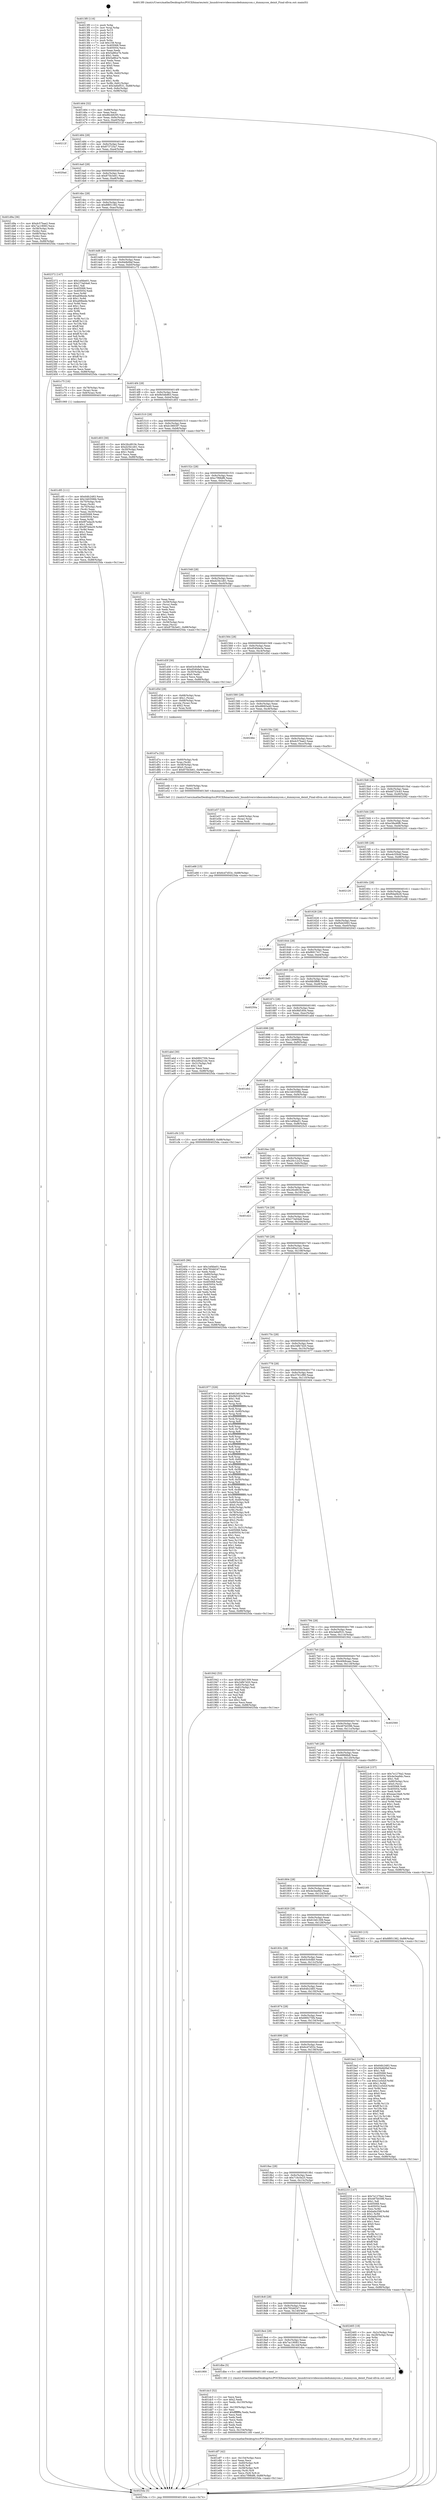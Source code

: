digraph "0x4013f0" {
  label = "0x4013f0 (/mnt/c/Users/mathe/Desktop/tcc/POCII/binaries/extr_linuxdriversvideoconsoledummycon.c_dummycon_deinit_Final-ollvm.out::main(0))"
  labelloc = "t"
  node[shape=record]

  Entry [label="",width=0.3,height=0.3,shape=circle,fillcolor=black,style=filled]
  "0x401464" [label="{
     0x401464 [32]\l
     | [instrs]\l
     &nbsp;&nbsp;0x401464 \<+6\>: mov -0x88(%rbp),%eax\l
     &nbsp;&nbsp;0x40146a \<+2\>: mov %eax,%ecx\l
     &nbsp;&nbsp;0x40146c \<+6\>: sub $0x86cb8295,%ecx\l
     &nbsp;&nbsp;0x401472 \<+6\>: mov %eax,-0x9c(%rbp)\l
     &nbsp;&nbsp;0x401478 \<+6\>: mov %ecx,-0xa0(%rbp)\l
     &nbsp;&nbsp;0x40147e \<+6\>: je 000000000040212f \<main+0xd3f\>\l
  }"]
  "0x40212f" [label="{
     0x40212f\l
  }", style=dashed]
  "0x401484" [label="{
     0x401484 [28]\l
     | [instrs]\l
     &nbsp;&nbsp;0x401484 \<+5\>: jmp 0000000000401489 \<main+0x99\>\l
     &nbsp;&nbsp;0x401489 \<+6\>: mov -0x9c(%rbp),%eax\l
     &nbsp;&nbsp;0x40148f \<+5\>: sub $0x873725a7,%eax\l
     &nbsp;&nbsp;0x401494 \<+6\>: mov %eax,-0xa4(%rbp)\l
     &nbsp;&nbsp;0x40149a \<+6\>: je 00000000004020ad \<main+0xcbd\>\l
  }"]
  Exit [label="",width=0.3,height=0.3,shape=circle,fillcolor=black,style=filled,peripheries=2]
  "0x4020ad" [label="{
     0x4020ad\l
  }", style=dashed]
  "0x4014a0" [label="{
     0x4014a0 [28]\l
     | [instrs]\l
     &nbsp;&nbsp;0x4014a0 \<+5\>: jmp 00000000004014a5 \<main+0xb5\>\l
     &nbsp;&nbsp;0x4014a5 \<+6\>: mov -0x9c(%rbp),%eax\l
     &nbsp;&nbsp;0x4014ab \<+5\>: sub $0x875b3e61,%eax\l
     &nbsp;&nbsp;0x4014b0 \<+6\>: mov %eax,-0xa8(%rbp)\l
     &nbsp;&nbsp;0x4014b6 \<+6\>: je 0000000000401d9a \<main+0x9aa\>\l
  }"]
  "0x401e66" [label="{
     0x401e66 [15]\l
     | [instrs]\l
     &nbsp;&nbsp;0x401e66 \<+10\>: movl $0x6cd7d53c,-0x88(%rbp)\l
     &nbsp;&nbsp;0x401e70 \<+5\>: jmp 00000000004025da \<main+0x11ea\>\l
  }"]
  "0x401d9a" [label="{
     0x401d9a [36]\l
     | [instrs]\l
     &nbsp;&nbsp;0x401d9a \<+5\>: mov $0xdc57bae2,%eax\l
     &nbsp;&nbsp;0x401d9f \<+5\>: mov $0x7ac19083,%ecx\l
     &nbsp;&nbsp;0x401da4 \<+4\>: mov -0x58(%rbp),%rdx\l
     &nbsp;&nbsp;0x401da8 \<+2\>: mov (%rdx),%esi\l
     &nbsp;&nbsp;0x401daa \<+4\>: mov -0x68(%rbp),%rdx\l
     &nbsp;&nbsp;0x401dae \<+2\>: cmp (%rdx),%esi\l
     &nbsp;&nbsp;0x401db0 \<+3\>: cmovl %ecx,%eax\l
     &nbsp;&nbsp;0x401db3 \<+6\>: mov %eax,-0x88(%rbp)\l
     &nbsp;&nbsp;0x401db9 \<+5\>: jmp 00000000004025da \<main+0x11ea\>\l
  }"]
  "0x4014bc" [label="{
     0x4014bc [28]\l
     | [instrs]\l
     &nbsp;&nbsp;0x4014bc \<+5\>: jmp 00000000004014c1 \<main+0xd1\>\l
     &nbsp;&nbsp;0x4014c1 \<+6\>: mov -0x9c(%rbp),%eax\l
     &nbsp;&nbsp;0x4014c7 \<+5\>: sub $0x8f851382,%eax\l
     &nbsp;&nbsp;0x4014cc \<+6\>: mov %eax,-0xac(%rbp)\l
     &nbsp;&nbsp;0x4014d2 \<+6\>: je 0000000000402372 \<main+0xf82\>\l
  }"]
  "0x401e57" [label="{
     0x401e57 [15]\l
     | [instrs]\l
     &nbsp;&nbsp;0x401e57 \<+4\>: mov -0x60(%rbp),%rax\l
     &nbsp;&nbsp;0x401e5b \<+3\>: mov (%rax),%rax\l
     &nbsp;&nbsp;0x401e5e \<+3\>: mov %rax,%rdi\l
     &nbsp;&nbsp;0x401e61 \<+5\>: call 0000000000401030 \<free@plt\>\l
     | [calls]\l
     &nbsp;&nbsp;0x401030 \{1\} (unknown)\l
  }"]
  "0x402372" [label="{
     0x402372 [147]\l
     | [instrs]\l
     &nbsp;&nbsp;0x402372 \<+5\>: mov $0x1ef4be01,%eax\l
     &nbsp;&nbsp;0x402377 \<+5\>: mov $0x273a04a6,%ecx\l
     &nbsp;&nbsp;0x40237c \<+2\>: mov $0x1,%dl\l
     &nbsp;&nbsp;0x40237e \<+7\>: mov 0x405068,%esi\l
     &nbsp;&nbsp;0x402385 \<+7\>: mov 0x405054,%edi\l
     &nbsp;&nbsp;0x40238c \<+3\>: mov %esi,%r8d\l
     &nbsp;&nbsp;0x40238f \<+7\>: add $0xa69bede,%r8d\l
     &nbsp;&nbsp;0x402396 \<+4\>: sub $0x1,%r8d\l
     &nbsp;&nbsp;0x40239a \<+7\>: sub $0xa69bede,%r8d\l
     &nbsp;&nbsp;0x4023a1 \<+4\>: imul %r8d,%esi\l
     &nbsp;&nbsp;0x4023a5 \<+3\>: and $0x1,%esi\l
     &nbsp;&nbsp;0x4023a8 \<+3\>: cmp $0x0,%esi\l
     &nbsp;&nbsp;0x4023ab \<+4\>: sete %r9b\l
     &nbsp;&nbsp;0x4023af \<+3\>: cmp $0xa,%edi\l
     &nbsp;&nbsp;0x4023b2 \<+4\>: setl %r10b\l
     &nbsp;&nbsp;0x4023b6 \<+3\>: mov %r9b,%r11b\l
     &nbsp;&nbsp;0x4023b9 \<+4\>: xor $0xff,%r11b\l
     &nbsp;&nbsp;0x4023bd \<+3\>: mov %r10b,%bl\l
     &nbsp;&nbsp;0x4023c0 \<+3\>: xor $0xff,%bl\l
     &nbsp;&nbsp;0x4023c3 \<+3\>: xor $0x1,%dl\l
     &nbsp;&nbsp;0x4023c6 \<+3\>: mov %r11b,%r14b\l
     &nbsp;&nbsp;0x4023c9 \<+4\>: and $0xff,%r14b\l
     &nbsp;&nbsp;0x4023cd \<+3\>: and %dl,%r9b\l
     &nbsp;&nbsp;0x4023d0 \<+3\>: mov %bl,%r15b\l
     &nbsp;&nbsp;0x4023d3 \<+4\>: and $0xff,%r15b\l
     &nbsp;&nbsp;0x4023d7 \<+3\>: and %dl,%r10b\l
     &nbsp;&nbsp;0x4023da \<+3\>: or %r9b,%r14b\l
     &nbsp;&nbsp;0x4023dd \<+3\>: or %r10b,%r15b\l
     &nbsp;&nbsp;0x4023e0 \<+3\>: xor %r15b,%r14b\l
     &nbsp;&nbsp;0x4023e3 \<+3\>: or %bl,%r11b\l
     &nbsp;&nbsp;0x4023e6 \<+4\>: xor $0xff,%r11b\l
     &nbsp;&nbsp;0x4023ea \<+3\>: or $0x1,%dl\l
     &nbsp;&nbsp;0x4023ed \<+3\>: and %dl,%r11b\l
     &nbsp;&nbsp;0x4023f0 \<+3\>: or %r11b,%r14b\l
     &nbsp;&nbsp;0x4023f3 \<+4\>: test $0x1,%r14b\l
     &nbsp;&nbsp;0x4023f7 \<+3\>: cmovne %ecx,%eax\l
     &nbsp;&nbsp;0x4023fa \<+6\>: mov %eax,-0x88(%rbp)\l
     &nbsp;&nbsp;0x402400 \<+5\>: jmp 00000000004025da \<main+0x11ea\>\l
  }"]
  "0x4014d8" [label="{
     0x4014d8 [28]\l
     | [instrs]\l
     &nbsp;&nbsp;0x4014d8 \<+5\>: jmp 00000000004014dd \<main+0xed\>\l
     &nbsp;&nbsp;0x4014dd \<+6\>: mov -0x9c(%rbp),%eax\l
     &nbsp;&nbsp;0x4014e3 \<+5\>: sub $0x94db0faf,%eax\l
     &nbsp;&nbsp;0x4014e8 \<+6\>: mov %eax,-0xb0(%rbp)\l
     &nbsp;&nbsp;0x4014ee \<+6\>: je 0000000000401c75 \<main+0x885\>\l
  }"]
  "0x401df7" [label="{
     0x401df7 [42]\l
     | [instrs]\l
     &nbsp;&nbsp;0x401df7 \<+6\>: mov -0x154(%rbp),%ecx\l
     &nbsp;&nbsp;0x401dfd \<+3\>: imul %eax,%ecx\l
     &nbsp;&nbsp;0x401e00 \<+4\>: mov -0x60(%rbp),%r8\l
     &nbsp;&nbsp;0x401e04 \<+3\>: mov (%r8),%r8\l
     &nbsp;&nbsp;0x401e07 \<+4\>: mov -0x58(%rbp),%r9\l
     &nbsp;&nbsp;0x401e0b \<+3\>: movslq (%r9),%r9\l
     &nbsp;&nbsp;0x401e0e \<+4\>: mov %ecx,(%r8,%r9,4)\l
     &nbsp;&nbsp;0x401e12 \<+10\>: movl $0xc7f98df6,-0x88(%rbp)\l
     &nbsp;&nbsp;0x401e1c \<+5\>: jmp 00000000004025da \<main+0x11ea\>\l
  }"]
  "0x401c75" [label="{
     0x401c75 [16]\l
     | [instrs]\l
     &nbsp;&nbsp;0x401c75 \<+4\>: mov -0x78(%rbp),%rax\l
     &nbsp;&nbsp;0x401c79 \<+3\>: mov (%rax),%rax\l
     &nbsp;&nbsp;0x401c7c \<+4\>: mov 0x8(%rax),%rdi\l
     &nbsp;&nbsp;0x401c80 \<+5\>: call 0000000000401060 \<atoi@plt\>\l
     | [calls]\l
     &nbsp;&nbsp;0x401060 \{1\} (unknown)\l
  }"]
  "0x4014f4" [label="{
     0x4014f4 [28]\l
     | [instrs]\l
     &nbsp;&nbsp;0x4014f4 \<+5\>: jmp 00000000004014f9 \<main+0x109\>\l
     &nbsp;&nbsp;0x4014f9 \<+6\>: mov -0x9c(%rbp),%eax\l
     &nbsp;&nbsp;0x4014ff \<+5\>: sub $0x9b5db863,%eax\l
     &nbsp;&nbsp;0x401504 \<+6\>: mov %eax,-0xb4(%rbp)\l
     &nbsp;&nbsp;0x40150a \<+6\>: je 0000000000401d03 \<main+0x913\>\l
  }"]
  "0x401dc3" [label="{
     0x401dc3 [52]\l
     | [instrs]\l
     &nbsp;&nbsp;0x401dc3 \<+2\>: xor %ecx,%ecx\l
     &nbsp;&nbsp;0x401dc5 \<+5\>: mov $0x2,%edx\l
     &nbsp;&nbsp;0x401dca \<+6\>: mov %edx,-0x150(%rbp)\l
     &nbsp;&nbsp;0x401dd0 \<+1\>: cltd\l
     &nbsp;&nbsp;0x401dd1 \<+6\>: mov -0x150(%rbp),%esi\l
     &nbsp;&nbsp;0x401dd7 \<+2\>: idiv %esi\l
     &nbsp;&nbsp;0x401dd9 \<+6\>: imul $0xfffffffe,%edx,%edx\l
     &nbsp;&nbsp;0x401ddf \<+2\>: mov %ecx,%edi\l
     &nbsp;&nbsp;0x401de1 \<+2\>: sub %edx,%edi\l
     &nbsp;&nbsp;0x401de3 \<+2\>: mov %ecx,%edx\l
     &nbsp;&nbsp;0x401de5 \<+3\>: sub $0x1,%edx\l
     &nbsp;&nbsp;0x401de8 \<+2\>: add %edx,%edi\l
     &nbsp;&nbsp;0x401dea \<+2\>: sub %edi,%ecx\l
     &nbsp;&nbsp;0x401dec \<+6\>: mov %ecx,-0x154(%rbp)\l
     &nbsp;&nbsp;0x401df2 \<+5\>: call 0000000000401160 \<next_i\>\l
     | [calls]\l
     &nbsp;&nbsp;0x401160 \{1\} (/mnt/c/Users/mathe/Desktop/tcc/POCII/binaries/extr_linuxdriversvideoconsoledummycon.c_dummycon_deinit_Final-ollvm.out::next_i)\l
  }"]
  "0x401d03" [label="{
     0x401d03 [30]\l
     | [instrs]\l
     &nbsp;&nbsp;0x401d03 \<+5\>: mov $0x26cd919c,%eax\l
     &nbsp;&nbsp;0x401d08 \<+5\>: mov $0xd25b1d01,%ecx\l
     &nbsp;&nbsp;0x401d0d \<+3\>: mov -0x30(%rbp),%edx\l
     &nbsp;&nbsp;0x401d10 \<+3\>: cmp $0x1,%edx\l
     &nbsp;&nbsp;0x401d13 \<+3\>: cmovl %ecx,%eax\l
     &nbsp;&nbsp;0x401d16 \<+6\>: mov %eax,-0x88(%rbp)\l
     &nbsp;&nbsp;0x401d1c \<+5\>: jmp 00000000004025da \<main+0x11ea\>\l
  }"]
  "0x401510" [label="{
     0x401510 [28]\l
     | [instrs]\l
     &nbsp;&nbsp;0x401510 \<+5\>: jmp 0000000000401515 \<main+0x125\>\l
     &nbsp;&nbsp;0x401515 \<+6\>: mov -0x9c(%rbp),%eax\l
     &nbsp;&nbsp;0x40151b \<+5\>: sub $0xb18603f7,%eax\l
     &nbsp;&nbsp;0x401520 \<+6\>: mov %eax,-0xb8(%rbp)\l
     &nbsp;&nbsp;0x401526 \<+6\>: je 0000000000401f69 \<main+0xb79\>\l
  }"]
  "0x401900" [label="{
     0x401900\l
  }", style=dashed]
  "0x401f69" [label="{
     0x401f69\l
  }", style=dashed]
  "0x40152c" [label="{
     0x40152c [28]\l
     | [instrs]\l
     &nbsp;&nbsp;0x40152c \<+5\>: jmp 0000000000401531 \<main+0x141\>\l
     &nbsp;&nbsp;0x401531 \<+6\>: mov -0x9c(%rbp),%eax\l
     &nbsp;&nbsp;0x401537 \<+5\>: sub $0xc7f98df6,%eax\l
     &nbsp;&nbsp;0x40153c \<+6\>: mov %eax,-0xbc(%rbp)\l
     &nbsp;&nbsp;0x401542 \<+6\>: je 0000000000401e21 \<main+0xa31\>\l
  }"]
  "0x401dbe" [label="{
     0x401dbe [5]\l
     | [instrs]\l
     &nbsp;&nbsp;0x401dbe \<+5\>: call 0000000000401160 \<next_i\>\l
     | [calls]\l
     &nbsp;&nbsp;0x401160 \{1\} (/mnt/c/Users/mathe/Desktop/tcc/POCII/binaries/extr_linuxdriversvideoconsoledummycon.c_dummycon_deinit_Final-ollvm.out::next_i)\l
  }"]
  "0x401e21" [label="{
     0x401e21 [42]\l
     | [instrs]\l
     &nbsp;&nbsp;0x401e21 \<+2\>: xor %eax,%eax\l
     &nbsp;&nbsp;0x401e23 \<+4\>: mov -0x58(%rbp),%rcx\l
     &nbsp;&nbsp;0x401e27 \<+2\>: mov (%rcx),%edx\l
     &nbsp;&nbsp;0x401e29 \<+2\>: mov %eax,%esi\l
     &nbsp;&nbsp;0x401e2b \<+2\>: sub %edx,%esi\l
     &nbsp;&nbsp;0x401e2d \<+2\>: mov %eax,%edx\l
     &nbsp;&nbsp;0x401e2f \<+3\>: sub $0x1,%edx\l
     &nbsp;&nbsp;0x401e32 \<+2\>: add %edx,%esi\l
     &nbsp;&nbsp;0x401e34 \<+2\>: sub %esi,%eax\l
     &nbsp;&nbsp;0x401e36 \<+4\>: mov -0x58(%rbp),%rcx\l
     &nbsp;&nbsp;0x401e3a \<+2\>: mov %eax,(%rcx)\l
     &nbsp;&nbsp;0x401e3c \<+10\>: movl $0x875b3e61,-0x88(%rbp)\l
     &nbsp;&nbsp;0x401e46 \<+5\>: jmp 00000000004025da \<main+0x11ea\>\l
  }"]
  "0x401548" [label="{
     0x401548 [28]\l
     | [instrs]\l
     &nbsp;&nbsp;0x401548 \<+5\>: jmp 000000000040154d \<main+0x15d\>\l
     &nbsp;&nbsp;0x40154d \<+6\>: mov -0x9c(%rbp),%eax\l
     &nbsp;&nbsp;0x401553 \<+5\>: sub $0xd25b1d01,%eax\l
     &nbsp;&nbsp;0x401558 \<+6\>: mov %eax,-0xc0(%rbp)\l
     &nbsp;&nbsp;0x40155e \<+6\>: je 0000000000401d3f \<main+0x94f\>\l
  }"]
  "0x4018e4" [label="{
     0x4018e4 [28]\l
     | [instrs]\l
     &nbsp;&nbsp;0x4018e4 \<+5\>: jmp 00000000004018e9 \<main+0x4f9\>\l
     &nbsp;&nbsp;0x4018e9 \<+6\>: mov -0x9c(%rbp),%eax\l
     &nbsp;&nbsp;0x4018ef \<+5\>: sub $0x7ac19083,%eax\l
     &nbsp;&nbsp;0x4018f4 \<+6\>: mov %eax,-0x144(%rbp)\l
     &nbsp;&nbsp;0x4018fa \<+6\>: je 0000000000401dbe \<main+0x9ce\>\l
  }"]
  "0x401d3f" [label="{
     0x401d3f [30]\l
     | [instrs]\l
     &nbsp;&nbsp;0x401d3f \<+5\>: mov $0x63c0cfb0,%eax\l
     &nbsp;&nbsp;0x401d44 \<+5\>: mov $0xd540da3e,%ecx\l
     &nbsp;&nbsp;0x401d49 \<+3\>: mov -0x30(%rbp),%edx\l
     &nbsp;&nbsp;0x401d4c \<+3\>: cmp $0x0,%edx\l
     &nbsp;&nbsp;0x401d4f \<+3\>: cmove %ecx,%eax\l
     &nbsp;&nbsp;0x401d52 \<+6\>: mov %eax,-0x88(%rbp)\l
     &nbsp;&nbsp;0x401d58 \<+5\>: jmp 00000000004025da \<main+0x11ea\>\l
  }"]
  "0x401564" [label="{
     0x401564 [28]\l
     | [instrs]\l
     &nbsp;&nbsp;0x401564 \<+5\>: jmp 0000000000401569 \<main+0x179\>\l
     &nbsp;&nbsp;0x401569 \<+6\>: mov -0x9c(%rbp),%eax\l
     &nbsp;&nbsp;0x40156f \<+5\>: sub $0xd540da3e,%eax\l
     &nbsp;&nbsp;0x401574 \<+6\>: mov %eax,-0xc4(%rbp)\l
     &nbsp;&nbsp;0x40157a \<+6\>: je 0000000000401d5d \<main+0x96d\>\l
  }"]
  "0x402465" [label="{
     0x402465 [18]\l
     | [instrs]\l
     &nbsp;&nbsp;0x402465 \<+3\>: mov -0x2c(%rbp),%eax\l
     &nbsp;&nbsp;0x402468 \<+4\>: lea -0x28(%rbp),%rsp\l
     &nbsp;&nbsp;0x40246c \<+1\>: pop %rbx\l
     &nbsp;&nbsp;0x40246d \<+2\>: pop %r12\l
     &nbsp;&nbsp;0x40246f \<+2\>: pop %r13\l
     &nbsp;&nbsp;0x402471 \<+2\>: pop %r14\l
     &nbsp;&nbsp;0x402473 \<+2\>: pop %r15\l
     &nbsp;&nbsp;0x402475 \<+1\>: pop %rbp\l
     &nbsp;&nbsp;0x402476 \<+1\>: ret\l
  }"]
  "0x401d5d" [label="{
     0x401d5d [29]\l
     | [instrs]\l
     &nbsp;&nbsp;0x401d5d \<+4\>: mov -0x68(%rbp),%rax\l
     &nbsp;&nbsp;0x401d61 \<+6\>: movl $0x1,(%rax)\l
     &nbsp;&nbsp;0x401d67 \<+4\>: mov -0x68(%rbp),%rax\l
     &nbsp;&nbsp;0x401d6b \<+3\>: movslq (%rax),%rax\l
     &nbsp;&nbsp;0x401d6e \<+4\>: shl $0x2,%rax\l
     &nbsp;&nbsp;0x401d72 \<+3\>: mov %rax,%rdi\l
     &nbsp;&nbsp;0x401d75 \<+5\>: call 0000000000401050 \<malloc@plt\>\l
     | [calls]\l
     &nbsp;&nbsp;0x401050 \{1\} (unknown)\l
  }"]
  "0x401580" [label="{
     0x401580 [28]\l
     | [instrs]\l
     &nbsp;&nbsp;0x401580 \<+5\>: jmp 0000000000401585 \<main+0x195\>\l
     &nbsp;&nbsp;0x401585 \<+6\>: mov -0x9c(%rbp),%eax\l
     &nbsp;&nbsp;0x40158b \<+5\>: sub $0xd8683a40,%eax\l
     &nbsp;&nbsp;0x401590 \<+6\>: mov %eax,-0xc8(%rbp)\l
     &nbsp;&nbsp;0x401596 \<+6\>: je 00000000004024bc \<main+0x10cc\>\l
  }"]
  "0x4018c8" [label="{
     0x4018c8 [28]\l
     | [instrs]\l
     &nbsp;&nbsp;0x4018c8 \<+5\>: jmp 00000000004018cd \<main+0x4dd\>\l
     &nbsp;&nbsp;0x4018cd \<+6\>: mov -0x9c(%rbp),%eax\l
     &nbsp;&nbsp;0x4018d3 \<+5\>: sub $0x792dd247,%eax\l
     &nbsp;&nbsp;0x4018d8 \<+6\>: mov %eax,-0x140(%rbp)\l
     &nbsp;&nbsp;0x4018de \<+6\>: je 0000000000402465 \<main+0x1075\>\l
  }"]
  "0x4024bc" [label="{
     0x4024bc\l
  }", style=dashed]
  "0x40159c" [label="{
     0x40159c [28]\l
     | [instrs]\l
     &nbsp;&nbsp;0x40159c \<+5\>: jmp 00000000004015a1 \<main+0x1b1\>\l
     &nbsp;&nbsp;0x4015a1 \<+6\>: mov -0x9c(%rbp),%eax\l
     &nbsp;&nbsp;0x4015a7 \<+5\>: sub $0xdc57bae2,%eax\l
     &nbsp;&nbsp;0x4015ac \<+6\>: mov %eax,-0xcc(%rbp)\l
     &nbsp;&nbsp;0x4015b2 \<+6\>: je 0000000000401e4b \<main+0xa5b\>\l
  }"]
  "0x402052" [label="{
     0x402052\l
  }", style=dashed]
  "0x401e4b" [label="{
     0x401e4b [12]\l
     | [instrs]\l
     &nbsp;&nbsp;0x401e4b \<+4\>: mov -0x60(%rbp),%rax\l
     &nbsp;&nbsp;0x401e4f \<+3\>: mov (%rax),%rdi\l
     &nbsp;&nbsp;0x401e52 \<+5\>: call 00000000004013e0 \<dummycon_deinit\>\l
     | [calls]\l
     &nbsp;&nbsp;0x4013e0 \{1\} (/mnt/c/Users/mathe/Desktop/tcc/POCII/binaries/extr_linuxdriversvideoconsoledummycon.c_dummycon_deinit_Final-ollvm.out::dummycon_deinit)\l
  }"]
  "0x4015b8" [label="{
     0x4015b8 [28]\l
     | [instrs]\l
     &nbsp;&nbsp;0x4015b8 \<+5\>: jmp 00000000004015bd \<main+0x1cd\>\l
     &nbsp;&nbsp;0x4015bd \<+6\>: mov -0x9c(%rbp),%eax\l
     &nbsp;&nbsp;0x4015c3 \<+5\>: sub $0xdd723c43,%eax\l
     &nbsp;&nbsp;0x4015c8 \<+6\>: mov %eax,-0xd0(%rbp)\l
     &nbsp;&nbsp;0x4015ce \<+6\>: je 0000000000402582 \<main+0x1192\>\l
  }"]
  "0x4018ac" [label="{
     0x4018ac [28]\l
     | [instrs]\l
     &nbsp;&nbsp;0x4018ac \<+5\>: jmp 00000000004018b1 \<main+0x4c1\>\l
     &nbsp;&nbsp;0x4018b1 \<+6\>: mov -0x9c(%rbp),%eax\l
     &nbsp;&nbsp;0x4018b7 \<+5\>: sub $0x716c5e25,%eax\l
     &nbsp;&nbsp;0x4018bc \<+6\>: mov %eax,-0x13c(%rbp)\l
     &nbsp;&nbsp;0x4018c2 \<+6\>: je 0000000000402052 \<main+0xc62\>\l
  }"]
  "0x402582" [label="{
     0x402582\l
  }", style=dashed]
  "0x4015d4" [label="{
     0x4015d4 [28]\l
     | [instrs]\l
     &nbsp;&nbsp;0x4015d4 \<+5\>: jmp 00000000004015d9 \<main+0x1e9\>\l
     &nbsp;&nbsp;0x4015d9 \<+6\>: mov -0x9c(%rbp),%eax\l
     &nbsp;&nbsp;0x4015df \<+5\>: sub $0xe38a46f6,%eax\l
     &nbsp;&nbsp;0x4015e4 \<+6\>: mov %eax,-0xd4(%rbp)\l
     &nbsp;&nbsp;0x4015ea \<+6\>: je 0000000000402201 \<main+0xe11\>\l
  }"]
  "0x402233" [label="{
     0x402233 [147]\l
     | [instrs]\l
     &nbsp;&nbsp;0x402233 \<+5\>: mov $0x7e1276a2,%eax\l
     &nbsp;&nbsp;0x402238 \<+5\>: mov $0x487b0396,%ecx\l
     &nbsp;&nbsp;0x40223d \<+2\>: mov $0x1,%dl\l
     &nbsp;&nbsp;0x40223f \<+7\>: mov 0x405068,%esi\l
     &nbsp;&nbsp;0x402246 \<+7\>: mov 0x405054,%edi\l
     &nbsp;&nbsp;0x40224d \<+3\>: mov %esi,%r8d\l
     &nbsp;&nbsp;0x402250 \<+7\>: sub $0xbafa356f,%r8d\l
     &nbsp;&nbsp;0x402257 \<+4\>: sub $0x1,%r8d\l
     &nbsp;&nbsp;0x40225b \<+7\>: add $0xbafa356f,%r8d\l
     &nbsp;&nbsp;0x402262 \<+4\>: imul %r8d,%esi\l
     &nbsp;&nbsp;0x402266 \<+3\>: and $0x1,%esi\l
     &nbsp;&nbsp;0x402269 \<+3\>: cmp $0x0,%esi\l
     &nbsp;&nbsp;0x40226c \<+4\>: sete %r9b\l
     &nbsp;&nbsp;0x402270 \<+3\>: cmp $0xa,%edi\l
     &nbsp;&nbsp;0x402273 \<+4\>: setl %r10b\l
     &nbsp;&nbsp;0x402277 \<+3\>: mov %r9b,%r11b\l
     &nbsp;&nbsp;0x40227a \<+4\>: xor $0xff,%r11b\l
     &nbsp;&nbsp;0x40227e \<+3\>: mov %r10b,%bl\l
     &nbsp;&nbsp;0x402281 \<+3\>: xor $0xff,%bl\l
     &nbsp;&nbsp;0x402284 \<+3\>: xor $0x0,%dl\l
     &nbsp;&nbsp;0x402287 \<+3\>: mov %r11b,%r14b\l
     &nbsp;&nbsp;0x40228a \<+4\>: and $0x0,%r14b\l
     &nbsp;&nbsp;0x40228e \<+3\>: and %dl,%r9b\l
     &nbsp;&nbsp;0x402291 \<+3\>: mov %bl,%r15b\l
     &nbsp;&nbsp;0x402294 \<+4\>: and $0x0,%r15b\l
     &nbsp;&nbsp;0x402298 \<+3\>: and %dl,%r10b\l
     &nbsp;&nbsp;0x40229b \<+3\>: or %r9b,%r14b\l
     &nbsp;&nbsp;0x40229e \<+3\>: or %r10b,%r15b\l
     &nbsp;&nbsp;0x4022a1 \<+3\>: xor %r15b,%r14b\l
     &nbsp;&nbsp;0x4022a4 \<+3\>: or %bl,%r11b\l
     &nbsp;&nbsp;0x4022a7 \<+4\>: xor $0xff,%r11b\l
     &nbsp;&nbsp;0x4022ab \<+3\>: or $0x0,%dl\l
     &nbsp;&nbsp;0x4022ae \<+3\>: and %dl,%r11b\l
     &nbsp;&nbsp;0x4022b1 \<+3\>: or %r11b,%r14b\l
     &nbsp;&nbsp;0x4022b4 \<+4\>: test $0x1,%r14b\l
     &nbsp;&nbsp;0x4022b8 \<+3\>: cmovne %ecx,%eax\l
     &nbsp;&nbsp;0x4022bb \<+6\>: mov %eax,-0x88(%rbp)\l
     &nbsp;&nbsp;0x4022c1 \<+5\>: jmp 00000000004025da \<main+0x11ea\>\l
  }"]
  "0x402201" [label="{
     0x402201\l
  }", style=dashed]
  "0x4015f0" [label="{
     0x4015f0 [28]\l
     | [instrs]\l
     &nbsp;&nbsp;0x4015f0 \<+5\>: jmp 00000000004015f5 \<main+0x205\>\l
     &nbsp;&nbsp;0x4015f5 \<+6\>: mov -0x9c(%rbp),%eax\l
     &nbsp;&nbsp;0x4015fb \<+5\>: sub $0xe4c55b4f,%eax\l
     &nbsp;&nbsp;0x401600 \<+6\>: mov %eax,-0xd8(%rbp)\l
     &nbsp;&nbsp;0x401606 \<+6\>: je 0000000000402120 \<main+0xd30\>\l
  }"]
  "0x401d7a" [label="{
     0x401d7a [32]\l
     | [instrs]\l
     &nbsp;&nbsp;0x401d7a \<+4\>: mov -0x60(%rbp),%rdi\l
     &nbsp;&nbsp;0x401d7e \<+3\>: mov %rax,(%rdi)\l
     &nbsp;&nbsp;0x401d81 \<+4\>: mov -0x58(%rbp),%rax\l
     &nbsp;&nbsp;0x401d85 \<+6\>: movl $0x0,(%rax)\l
     &nbsp;&nbsp;0x401d8b \<+10\>: movl $0x875b3e61,-0x88(%rbp)\l
     &nbsp;&nbsp;0x401d95 \<+5\>: jmp 00000000004025da \<main+0x11ea\>\l
  }"]
  "0x402120" [label="{
     0x402120\l
  }", style=dashed]
  "0x40160c" [label="{
     0x40160c [28]\l
     | [instrs]\l
     &nbsp;&nbsp;0x40160c \<+5\>: jmp 0000000000401611 \<main+0x221\>\l
     &nbsp;&nbsp;0x401611 \<+6\>: mov -0x9c(%rbp),%eax\l
     &nbsp;&nbsp;0x401617 \<+5\>: sub $0xf0da0b26,%eax\l
     &nbsp;&nbsp;0x40161c \<+6\>: mov %eax,-0xdc(%rbp)\l
     &nbsp;&nbsp;0x401622 \<+6\>: je 0000000000401ed6 \<main+0xae6\>\l
  }"]
  "0x401c85" [label="{
     0x401c85 [111]\l
     | [instrs]\l
     &nbsp;&nbsp;0x401c85 \<+5\>: mov $0x64fc2483,%ecx\l
     &nbsp;&nbsp;0x401c8a \<+5\>: mov $0x1b63596b,%edx\l
     &nbsp;&nbsp;0x401c8f \<+4\>: mov -0x70(%rbp),%rdi\l
     &nbsp;&nbsp;0x401c93 \<+2\>: mov %eax,(%rdi)\l
     &nbsp;&nbsp;0x401c95 \<+4\>: mov -0x70(%rbp),%rdi\l
     &nbsp;&nbsp;0x401c99 \<+2\>: mov (%rdi),%eax\l
     &nbsp;&nbsp;0x401c9b \<+3\>: mov %eax,-0x30(%rbp)\l
     &nbsp;&nbsp;0x401c9e \<+7\>: mov 0x405068,%eax\l
     &nbsp;&nbsp;0x401ca5 \<+7\>: mov 0x405054,%esi\l
     &nbsp;&nbsp;0x401cac \<+3\>: mov %eax,%r8d\l
     &nbsp;&nbsp;0x401caf \<+7\>: add $0x9f7eda29,%r8d\l
     &nbsp;&nbsp;0x401cb6 \<+4\>: sub $0x1,%r8d\l
     &nbsp;&nbsp;0x401cba \<+7\>: sub $0x9f7eda29,%r8d\l
     &nbsp;&nbsp;0x401cc1 \<+4\>: imul %r8d,%eax\l
     &nbsp;&nbsp;0x401cc5 \<+3\>: and $0x1,%eax\l
     &nbsp;&nbsp;0x401cc8 \<+3\>: cmp $0x0,%eax\l
     &nbsp;&nbsp;0x401ccb \<+4\>: sete %r9b\l
     &nbsp;&nbsp;0x401ccf \<+3\>: cmp $0xa,%esi\l
     &nbsp;&nbsp;0x401cd2 \<+4\>: setl %r10b\l
     &nbsp;&nbsp;0x401cd6 \<+3\>: mov %r9b,%r11b\l
     &nbsp;&nbsp;0x401cd9 \<+3\>: and %r10b,%r11b\l
     &nbsp;&nbsp;0x401cdc \<+3\>: xor %r10b,%r9b\l
     &nbsp;&nbsp;0x401cdf \<+3\>: or %r9b,%r11b\l
     &nbsp;&nbsp;0x401ce2 \<+4\>: test $0x1,%r11b\l
     &nbsp;&nbsp;0x401ce6 \<+3\>: cmovne %edx,%ecx\l
     &nbsp;&nbsp;0x401ce9 \<+6\>: mov %ecx,-0x88(%rbp)\l
     &nbsp;&nbsp;0x401cef \<+5\>: jmp 00000000004025da \<main+0x11ea\>\l
  }"]
  "0x401ed6" [label="{
     0x401ed6\l
  }", style=dashed]
  "0x401628" [label="{
     0x401628 [28]\l
     | [instrs]\l
     &nbsp;&nbsp;0x401628 \<+5\>: jmp 000000000040162d \<main+0x23d\>\l
     &nbsp;&nbsp;0x40162d \<+6\>: mov -0x9c(%rbp),%eax\l
     &nbsp;&nbsp;0x401633 \<+5\>: sub $0xf5d43093,%eax\l
     &nbsp;&nbsp;0x401638 \<+6\>: mov %eax,-0xe0(%rbp)\l
     &nbsp;&nbsp;0x40163e \<+6\>: je 0000000000402043 \<main+0xc53\>\l
  }"]
  "0x401890" [label="{
     0x401890 [28]\l
     | [instrs]\l
     &nbsp;&nbsp;0x401890 \<+5\>: jmp 0000000000401895 \<main+0x4a5\>\l
     &nbsp;&nbsp;0x401895 \<+6\>: mov -0x9c(%rbp),%eax\l
     &nbsp;&nbsp;0x40189b \<+5\>: sub $0x6cd7d53c,%eax\l
     &nbsp;&nbsp;0x4018a0 \<+6\>: mov %eax,-0x138(%rbp)\l
     &nbsp;&nbsp;0x4018a6 \<+6\>: je 0000000000402233 \<main+0xe43\>\l
  }"]
  "0x402043" [label="{
     0x402043\l
  }", style=dashed]
  "0x401644" [label="{
     0x401644 [28]\l
     | [instrs]\l
     &nbsp;&nbsp;0x401644 \<+5\>: jmp 0000000000401649 \<main+0x259\>\l
     &nbsp;&nbsp;0x401649 \<+6\>: mov -0x9c(%rbp),%eax\l
     &nbsp;&nbsp;0x40164f \<+5\>: sub $0xf6917417,%eax\l
     &nbsp;&nbsp;0x401654 \<+6\>: mov %eax,-0xe4(%rbp)\l
     &nbsp;&nbsp;0x40165a \<+6\>: je 0000000000401bd3 \<main+0x7e3\>\l
  }"]
  "0x401be2" [label="{
     0x401be2 [147]\l
     | [instrs]\l
     &nbsp;&nbsp;0x401be2 \<+5\>: mov $0x64fc2483,%eax\l
     &nbsp;&nbsp;0x401be7 \<+5\>: mov $0x94db0faf,%ecx\l
     &nbsp;&nbsp;0x401bec \<+2\>: mov $0x1,%dl\l
     &nbsp;&nbsp;0x401bee \<+7\>: mov 0x405068,%esi\l
     &nbsp;&nbsp;0x401bf5 \<+7\>: mov 0x405054,%edi\l
     &nbsp;&nbsp;0x401bfc \<+3\>: mov %esi,%r8d\l
     &nbsp;&nbsp;0x401bff \<+7\>: sub $0x21e5d2f,%r8d\l
     &nbsp;&nbsp;0x401c06 \<+4\>: sub $0x1,%r8d\l
     &nbsp;&nbsp;0x401c0a \<+7\>: add $0x21e5d2f,%r8d\l
     &nbsp;&nbsp;0x401c11 \<+4\>: imul %r8d,%esi\l
     &nbsp;&nbsp;0x401c15 \<+3\>: and $0x1,%esi\l
     &nbsp;&nbsp;0x401c18 \<+3\>: cmp $0x0,%esi\l
     &nbsp;&nbsp;0x401c1b \<+4\>: sete %r9b\l
     &nbsp;&nbsp;0x401c1f \<+3\>: cmp $0xa,%edi\l
     &nbsp;&nbsp;0x401c22 \<+4\>: setl %r10b\l
     &nbsp;&nbsp;0x401c26 \<+3\>: mov %r9b,%r11b\l
     &nbsp;&nbsp;0x401c29 \<+4\>: xor $0xff,%r11b\l
     &nbsp;&nbsp;0x401c2d \<+3\>: mov %r10b,%bl\l
     &nbsp;&nbsp;0x401c30 \<+3\>: xor $0xff,%bl\l
     &nbsp;&nbsp;0x401c33 \<+3\>: xor $0x1,%dl\l
     &nbsp;&nbsp;0x401c36 \<+3\>: mov %r11b,%r14b\l
     &nbsp;&nbsp;0x401c39 \<+4\>: and $0xff,%r14b\l
     &nbsp;&nbsp;0x401c3d \<+3\>: and %dl,%r9b\l
     &nbsp;&nbsp;0x401c40 \<+3\>: mov %bl,%r15b\l
     &nbsp;&nbsp;0x401c43 \<+4\>: and $0xff,%r15b\l
     &nbsp;&nbsp;0x401c47 \<+3\>: and %dl,%r10b\l
     &nbsp;&nbsp;0x401c4a \<+3\>: or %r9b,%r14b\l
     &nbsp;&nbsp;0x401c4d \<+3\>: or %r10b,%r15b\l
     &nbsp;&nbsp;0x401c50 \<+3\>: xor %r15b,%r14b\l
     &nbsp;&nbsp;0x401c53 \<+3\>: or %bl,%r11b\l
     &nbsp;&nbsp;0x401c56 \<+4\>: xor $0xff,%r11b\l
     &nbsp;&nbsp;0x401c5a \<+3\>: or $0x1,%dl\l
     &nbsp;&nbsp;0x401c5d \<+3\>: and %dl,%r11b\l
     &nbsp;&nbsp;0x401c60 \<+3\>: or %r11b,%r14b\l
     &nbsp;&nbsp;0x401c63 \<+4\>: test $0x1,%r14b\l
     &nbsp;&nbsp;0x401c67 \<+3\>: cmovne %ecx,%eax\l
     &nbsp;&nbsp;0x401c6a \<+6\>: mov %eax,-0x88(%rbp)\l
     &nbsp;&nbsp;0x401c70 \<+5\>: jmp 00000000004025da \<main+0x11ea\>\l
  }"]
  "0x401bd3" [label="{
     0x401bd3\l
  }", style=dashed]
  "0x401660" [label="{
     0x401660 [28]\l
     | [instrs]\l
     &nbsp;&nbsp;0x401660 \<+5\>: jmp 0000000000401665 \<main+0x275\>\l
     &nbsp;&nbsp;0x401665 \<+6\>: mov -0x9c(%rbp),%eax\l
     &nbsp;&nbsp;0x40166b \<+5\>: sub $0xfdb5ffd8,%eax\l
     &nbsp;&nbsp;0x401670 \<+6\>: mov %eax,-0xe8(%rbp)\l
     &nbsp;&nbsp;0x401676 \<+6\>: je 000000000040250a \<main+0x111a\>\l
  }"]
  "0x401874" [label="{
     0x401874 [28]\l
     | [instrs]\l
     &nbsp;&nbsp;0x401874 \<+5\>: jmp 0000000000401879 \<main+0x489\>\l
     &nbsp;&nbsp;0x401879 \<+6\>: mov -0x9c(%rbp),%eax\l
     &nbsp;&nbsp;0x40187f \<+5\>: sub $0x689275f4,%eax\l
     &nbsp;&nbsp;0x401884 \<+6\>: mov %eax,-0x134(%rbp)\l
     &nbsp;&nbsp;0x40188a \<+6\>: je 0000000000401be2 \<main+0x7f2\>\l
  }"]
  "0x40250a" [label="{
     0x40250a\l
  }", style=dashed]
  "0x40167c" [label="{
     0x40167c [28]\l
     | [instrs]\l
     &nbsp;&nbsp;0x40167c \<+5\>: jmp 0000000000401681 \<main+0x291\>\l
     &nbsp;&nbsp;0x401681 \<+6\>: mov -0x9c(%rbp),%eax\l
     &nbsp;&nbsp;0x401687 \<+5\>: sub $0x9bf185e,%eax\l
     &nbsp;&nbsp;0x40168c \<+6\>: mov %eax,-0xec(%rbp)\l
     &nbsp;&nbsp;0x401692 \<+6\>: je 0000000000401abd \<main+0x6cd\>\l
  }"]
  "0x4024da" [label="{
     0x4024da\l
  }", style=dashed]
  "0x401abd" [label="{
     0x401abd [30]\l
     | [instrs]\l
     &nbsp;&nbsp;0x401abd \<+5\>: mov $0x689275f4,%eax\l
     &nbsp;&nbsp;0x401ac2 \<+5\>: mov $0x2d0a21dc,%ecx\l
     &nbsp;&nbsp;0x401ac7 \<+3\>: mov -0x31(%rbp),%dl\l
     &nbsp;&nbsp;0x401aca \<+3\>: test $0x1,%dl\l
     &nbsp;&nbsp;0x401acd \<+3\>: cmovne %ecx,%eax\l
     &nbsp;&nbsp;0x401ad0 \<+6\>: mov %eax,-0x88(%rbp)\l
     &nbsp;&nbsp;0x401ad6 \<+5\>: jmp 00000000004025da \<main+0x11ea\>\l
  }"]
  "0x401698" [label="{
     0x401698 [28]\l
     | [instrs]\l
     &nbsp;&nbsp;0x401698 \<+5\>: jmp 000000000040169d \<main+0x2ad\>\l
     &nbsp;&nbsp;0x40169d \<+6\>: mov -0x9c(%rbp),%eax\l
     &nbsp;&nbsp;0x4016a3 \<+5\>: sub $0x1269694a,%eax\l
     &nbsp;&nbsp;0x4016a8 \<+6\>: mov %eax,-0xf0(%rbp)\l
     &nbsp;&nbsp;0x4016ae \<+6\>: je 0000000000401eb2 \<main+0xac2\>\l
  }"]
  "0x401858" [label="{
     0x401858 [28]\l
     | [instrs]\l
     &nbsp;&nbsp;0x401858 \<+5\>: jmp 000000000040185d \<main+0x46d\>\l
     &nbsp;&nbsp;0x40185d \<+6\>: mov -0x9c(%rbp),%eax\l
     &nbsp;&nbsp;0x401863 \<+5\>: sub $0x64fc2483,%eax\l
     &nbsp;&nbsp;0x401868 \<+6\>: mov %eax,-0x130(%rbp)\l
     &nbsp;&nbsp;0x40186e \<+6\>: je 00000000004024da \<main+0x10ea\>\l
  }"]
  "0x401eb2" [label="{
     0x401eb2\l
  }", style=dashed]
  "0x4016b4" [label="{
     0x4016b4 [28]\l
     | [instrs]\l
     &nbsp;&nbsp;0x4016b4 \<+5\>: jmp 00000000004016b9 \<main+0x2c9\>\l
     &nbsp;&nbsp;0x4016b9 \<+6\>: mov -0x9c(%rbp),%eax\l
     &nbsp;&nbsp;0x4016bf \<+5\>: sub $0x1b63596b,%eax\l
     &nbsp;&nbsp;0x4016c4 \<+6\>: mov %eax,-0xf4(%rbp)\l
     &nbsp;&nbsp;0x4016ca \<+6\>: je 0000000000401cf4 \<main+0x904\>\l
  }"]
  "0x402210" [label="{
     0x402210\l
  }", style=dashed]
  "0x401cf4" [label="{
     0x401cf4 [15]\l
     | [instrs]\l
     &nbsp;&nbsp;0x401cf4 \<+10\>: movl $0x9b5db863,-0x88(%rbp)\l
     &nbsp;&nbsp;0x401cfe \<+5\>: jmp 00000000004025da \<main+0x11ea\>\l
  }"]
  "0x4016d0" [label="{
     0x4016d0 [28]\l
     | [instrs]\l
     &nbsp;&nbsp;0x4016d0 \<+5\>: jmp 00000000004016d5 \<main+0x2e5\>\l
     &nbsp;&nbsp;0x4016d5 \<+6\>: mov -0x9c(%rbp),%eax\l
     &nbsp;&nbsp;0x4016db \<+5\>: sub $0x1ef4be01,%eax\l
     &nbsp;&nbsp;0x4016e0 \<+6\>: mov %eax,-0xf8(%rbp)\l
     &nbsp;&nbsp;0x4016e6 \<+6\>: je 00000000004025c5 \<main+0x11d5\>\l
  }"]
  "0x40183c" [label="{
     0x40183c [28]\l
     | [instrs]\l
     &nbsp;&nbsp;0x40183c \<+5\>: jmp 0000000000401841 \<main+0x451\>\l
     &nbsp;&nbsp;0x401841 \<+6\>: mov -0x9c(%rbp),%eax\l
     &nbsp;&nbsp;0x401847 \<+5\>: sub $0x63c0cfb0,%eax\l
     &nbsp;&nbsp;0x40184c \<+6\>: mov %eax,-0x12c(%rbp)\l
     &nbsp;&nbsp;0x401852 \<+6\>: je 0000000000402210 \<main+0xe20\>\l
  }"]
  "0x4025c5" [label="{
     0x4025c5\l
  }", style=dashed]
  "0x4016ec" [label="{
     0x4016ec [28]\l
     | [instrs]\l
     &nbsp;&nbsp;0x4016ec \<+5\>: jmp 00000000004016f1 \<main+0x301\>\l
     &nbsp;&nbsp;0x4016f1 \<+6\>: mov -0x9c(%rbp),%eax\l
     &nbsp;&nbsp;0x4016f7 \<+5\>: sub $0x20c12c23,%eax\l
     &nbsp;&nbsp;0x4016fc \<+6\>: mov %eax,-0xfc(%rbp)\l
     &nbsp;&nbsp;0x401702 \<+6\>: je 000000000040221f \<main+0xe2f\>\l
  }"]
  "0x402477" [label="{
     0x402477\l
  }", style=dashed]
  "0x40221f" [label="{
     0x40221f\l
  }", style=dashed]
  "0x401708" [label="{
     0x401708 [28]\l
     | [instrs]\l
     &nbsp;&nbsp;0x401708 \<+5\>: jmp 000000000040170d \<main+0x31d\>\l
     &nbsp;&nbsp;0x40170d \<+6\>: mov -0x9c(%rbp),%eax\l
     &nbsp;&nbsp;0x401713 \<+5\>: sub $0x26cd919c,%eax\l
     &nbsp;&nbsp;0x401718 \<+6\>: mov %eax,-0x100(%rbp)\l
     &nbsp;&nbsp;0x40171e \<+6\>: je 0000000000401d21 \<main+0x931\>\l
  }"]
  "0x401820" [label="{
     0x401820 [28]\l
     | [instrs]\l
     &nbsp;&nbsp;0x401820 \<+5\>: jmp 0000000000401825 \<main+0x435\>\l
     &nbsp;&nbsp;0x401825 \<+6\>: mov -0x9c(%rbp),%eax\l
     &nbsp;&nbsp;0x40182b \<+5\>: sub $0x61b61309,%eax\l
     &nbsp;&nbsp;0x401830 \<+6\>: mov %eax,-0x128(%rbp)\l
     &nbsp;&nbsp;0x401836 \<+6\>: je 0000000000402477 \<main+0x1087\>\l
  }"]
  "0x401d21" [label="{
     0x401d21\l
  }", style=dashed]
  "0x401724" [label="{
     0x401724 [28]\l
     | [instrs]\l
     &nbsp;&nbsp;0x401724 \<+5\>: jmp 0000000000401729 \<main+0x339\>\l
     &nbsp;&nbsp;0x401729 \<+6\>: mov -0x9c(%rbp),%eax\l
     &nbsp;&nbsp;0x40172f \<+5\>: sub $0x273a04a6,%eax\l
     &nbsp;&nbsp;0x401734 \<+6\>: mov %eax,-0x104(%rbp)\l
     &nbsp;&nbsp;0x40173a \<+6\>: je 0000000000402405 \<main+0x1015\>\l
  }"]
  "0x402363" [label="{
     0x402363 [15]\l
     | [instrs]\l
     &nbsp;&nbsp;0x402363 \<+10\>: movl $0x8f851382,-0x88(%rbp)\l
     &nbsp;&nbsp;0x40236d \<+5\>: jmp 00000000004025da \<main+0x11ea\>\l
  }"]
  "0x402405" [label="{
     0x402405 [96]\l
     | [instrs]\l
     &nbsp;&nbsp;0x402405 \<+5\>: mov $0x1ef4be01,%eax\l
     &nbsp;&nbsp;0x40240a \<+5\>: mov $0x792dd247,%ecx\l
     &nbsp;&nbsp;0x40240f \<+2\>: xor %edx,%edx\l
     &nbsp;&nbsp;0x402411 \<+4\>: mov -0x80(%rbp),%rsi\l
     &nbsp;&nbsp;0x402415 \<+2\>: mov (%rsi),%edi\l
     &nbsp;&nbsp;0x402417 \<+3\>: mov %edi,-0x2c(%rbp)\l
     &nbsp;&nbsp;0x40241a \<+7\>: mov 0x405068,%edi\l
     &nbsp;&nbsp;0x402421 \<+8\>: mov 0x405054,%r8d\l
     &nbsp;&nbsp;0x402429 \<+3\>: sub $0x1,%edx\l
     &nbsp;&nbsp;0x40242c \<+3\>: mov %edi,%r9d\l
     &nbsp;&nbsp;0x40242f \<+3\>: add %edx,%r9d\l
     &nbsp;&nbsp;0x402432 \<+4\>: imul %r9d,%edi\l
     &nbsp;&nbsp;0x402436 \<+3\>: and $0x1,%edi\l
     &nbsp;&nbsp;0x402439 \<+3\>: cmp $0x0,%edi\l
     &nbsp;&nbsp;0x40243c \<+4\>: sete %r10b\l
     &nbsp;&nbsp;0x402440 \<+4\>: cmp $0xa,%r8d\l
     &nbsp;&nbsp;0x402444 \<+4\>: setl %r11b\l
     &nbsp;&nbsp;0x402448 \<+3\>: mov %r10b,%bl\l
     &nbsp;&nbsp;0x40244b \<+3\>: and %r11b,%bl\l
     &nbsp;&nbsp;0x40244e \<+3\>: xor %r11b,%r10b\l
     &nbsp;&nbsp;0x402451 \<+3\>: or %r10b,%bl\l
     &nbsp;&nbsp;0x402454 \<+3\>: test $0x1,%bl\l
     &nbsp;&nbsp;0x402457 \<+3\>: cmovne %ecx,%eax\l
     &nbsp;&nbsp;0x40245a \<+6\>: mov %eax,-0x88(%rbp)\l
     &nbsp;&nbsp;0x402460 \<+5\>: jmp 00000000004025da \<main+0x11ea\>\l
  }"]
  "0x401740" [label="{
     0x401740 [28]\l
     | [instrs]\l
     &nbsp;&nbsp;0x401740 \<+5\>: jmp 0000000000401745 \<main+0x355\>\l
     &nbsp;&nbsp;0x401745 \<+6\>: mov -0x9c(%rbp),%eax\l
     &nbsp;&nbsp;0x40174b \<+5\>: sub $0x2d0a21dc,%eax\l
     &nbsp;&nbsp;0x401750 \<+6\>: mov %eax,-0x108(%rbp)\l
     &nbsp;&nbsp;0x401756 \<+6\>: je 0000000000401adb \<main+0x6eb\>\l
  }"]
  "0x401804" [label="{
     0x401804 [28]\l
     | [instrs]\l
     &nbsp;&nbsp;0x401804 \<+5\>: jmp 0000000000401809 \<main+0x419\>\l
     &nbsp;&nbsp;0x401809 \<+6\>: mov -0x9c(%rbp),%eax\l
     &nbsp;&nbsp;0x40180f \<+5\>: sub $0x4e3ea9dc,%eax\l
     &nbsp;&nbsp;0x401814 \<+6\>: mov %eax,-0x124(%rbp)\l
     &nbsp;&nbsp;0x40181a \<+6\>: je 0000000000402363 \<main+0xf73\>\l
  }"]
  "0x401adb" [label="{
     0x401adb\l
  }", style=dashed]
  "0x40175c" [label="{
     0x40175c [28]\l
     | [instrs]\l
     &nbsp;&nbsp;0x40175c \<+5\>: jmp 0000000000401761 \<main+0x371\>\l
     &nbsp;&nbsp;0x401761 \<+6\>: mov -0x9c(%rbp),%eax\l
     &nbsp;&nbsp;0x401767 \<+5\>: sub $0x34fb7d20,%eax\l
     &nbsp;&nbsp;0x40176c \<+6\>: mov %eax,-0x10c(%rbp)\l
     &nbsp;&nbsp;0x401772 \<+6\>: je 0000000000401977 \<main+0x587\>\l
  }"]
  "0x402185" [label="{
     0x402185\l
  }", style=dashed]
  "0x401977" [label="{
     0x401977 [326]\l
     | [instrs]\l
     &nbsp;&nbsp;0x401977 \<+5\>: mov $0x61b61309,%eax\l
     &nbsp;&nbsp;0x40197c \<+5\>: mov $0x9bf185e,%ecx\l
     &nbsp;&nbsp;0x401981 \<+2\>: mov $0x1,%dl\l
     &nbsp;&nbsp;0x401983 \<+2\>: xor %esi,%esi\l
     &nbsp;&nbsp;0x401985 \<+3\>: mov %rsp,%rdi\l
     &nbsp;&nbsp;0x401988 \<+4\>: add $0xfffffffffffffff0,%rdi\l
     &nbsp;&nbsp;0x40198c \<+3\>: mov %rdi,%rsp\l
     &nbsp;&nbsp;0x40198f \<+4\>: mov %rdi,-0x80(%rbp)\l
     &nbsp;&nbsp;0x401993 \<+3\>: mov %rsp,%rdi\l
     &nbsp;&nbsp;0x401996 \<+4\>: add $0xfffffffffffffff0,%rdi\l
     &nbsp;&nbsp;0x40199a \<+3\>: mov %rdi,%rsp\l
     &nbsp;&nbsp;0x40199d \<+3\>: mov %rsp,%r8\l
     &nbsp;&nbsp;0x4019a0 \<+4\>: add $0xfffffffffffffff0,%r8\l
     &nbsp;&nbsp;0x4019a4 \<+3\>: mov %r8,%rsp\l
     &nbsp;&nbsp;0x4019a7 \<+4\>: mov %r8,-0x78(%rbp)\l
     &nbsp;&nbsp;0x4019ab \<+3\>: mov %rsp,%r8\l
     &nbsp;&nbsp;0x4019ae \<+4\>: add $0xfffffffffffffff0,%r8\l
     &nbsp;&nbsp;0x4019b2 \<+3\>: mov %r8,%rsp\l
     &nbsp;&nbsp;0x4019b5 \<+4\>: mov %r8,-0x70(%rbp)\l
     &nbsp;&nbsp;0x4019b9 \<+3\>: mov %rsp,%r8\l
     &nbsp;&nbsp;0x4019bc \<+4\>: add $0xfffffffffffffff0,%r8\l
     &nbsp;&nbsp;0x4019c0 \<+3\>: mov %r8,%rsp\l
     &nbsp;&nbsp;0x4019c3 \<+4\>: mov %r8,-0x68(%rbp)\l
     &nbsp;&nbsp;0x4019c7 \<+3\>: mov %rsp,%r8\l
     &nbsp;&nbsp;0x4019ca \<+4\>: add $0xfffffffffffffff0,%r8\l
     &nbsp;&nbsp;0x4019ce \<+3\>: mov %r8,%rsp\l
     &nbsp;&nbsp;0x4019d1 \<+4\>: mov %r8,-0x60(%rbp)\l
     &nbsp;&nbsp;0x4019d5 \<+3\>: mov %rsp,%r8\l
     &nbsp;&nbsp;0x4019d8 \<+4\>: add $0xfffffffffffffff0,%r8\l
     &nbsp;&nbsp;0x4019dc \<+3\>: mov %r8,%rsp\l
     &nbsp;&nbsp;0x4019df \<+4\>: mov %r8,-0x58(%rbp)\l
     &nbsp;&nbsp;0x4019e3 \<+3\>: mov %rsp,%r8\l
     &nbsp;&nbsp;0x4019e6 \<+4\>: add $0xfffffffffffffff0,%r8\l
     &nbsp;&nbsp;0x4019ea \<+3\>: mov %r8,%rsp\l
     &nbsp;&nbsp;0x4019ed \<+4\>: mov %r8,-0x50(%rbp)\l
     &nbsp;&nbsp;0x4019f1 \<+3\>: mov %rsp,%r8\l
     &nbsp;&nbsp;0x4019f4 \<+4\>: add $0xfffffffffffffff0,%r8\l
     &nbsp;&nbsp;0x4019f8 \<+3\>: mov %r8,%rsp\l
     &nbsp;&nbsp;0x4019fb \<+4\>: mov %r8,-0x48(%rbp)\l
     &nbsp;&nbsp;0x4019ff \<+3\>: mov %rsp,%r8\l
     &nbsp;&nbsp;0x401a02 \<+4\>: add $0xfffffffffffffff0,%r8\l
     &nbsp;&nbsp;0x401a06 \<+3\>: mov %r8,%rsp\l
     &nbsp;&nbsp;0x401a09 \<+4\>: mov %r8,-0x40(%rbp)\l
     &nbsp;&nbsp;0x401a0d \<+4\>: mov -0x80(%rbp),%r8\l
     &nbsp;&nbsp;0x401a11 \<+7\>: movl $0x0,(%r8)\l
     &nbsp;&nbsp;0x401a18 \<+7\>: mov -0x8c(%rbp),%r9d\l
     &nbsp;&nbsp;0x401a1f \<+3\>: mov %r9d,(%rdi)\l
     &nbsp;&nbsp;0x401a22 \<+4\>: mov -0x78(%rbp),%r8\l
     &nbsp;&nbsp;0x401a26 \<+7\>: mov -0x98(%rbp),%r10\l
     &nbsp;&nbsp;0x401a2d \<+3\>: mov %r10,(%r8)\l
     &nbsp;&nbsp;0x401a30 \<+3\>: cmpl $0x2,(%rdi)\l
     &nbsp;&nbsp;0x401a33 \<+4\>: setne %r11b\l
     &nbsp;&nbsp;0x401a37 \<+4\>: and $0x1,%r11b\l
     &nbsp;&nbsp;0x401a3b \<+4\>: mov %r11b,-0x31(%rbp)\l
     &nbsp;&nbsp;0x401a3f \<+7\>: mov 0x405068,%ebx\l
     &nbsp;&nbsp;0x401a46 \<+8\>: mov 0x405054,%r14d\l
     &nbsp;&nbsp;0x401a4e \<+3\>: sub $0x1,%esi\l
     &nbsp;&nbsp;0x401a51 \<+3\>: mov %ebx,%r15d\l
     &nbsp;&nbsp;0x401a54 \<+3\>: add %esi,%r15d\l
     &nbsp;&nbsp;0x401a57 \<+4\>: imul %r15d,%ebx\l
     &nbsp;&nbsp;0x401a5b \<+3\>: and $0x1,%ebx\l
     &nbsp;&nbsp;0x401a5e \<+3\>: cmp $0x0,%ebx\l
     &nbsp;&nbsp;0x401a61 \<+4\>: sete %r11b\l
     &nbsp;&nbsp;0x401a65 \<+4\>: cmp $0xa,%r14d\l
     &nbsp;&nbsp;0x401a69 \<+4\>: setl %r12b\l
     &nbsp;&nbsp;0x401a6d \<+3\>: mov %r11b,%r13b\l
     &nbsp;&nbsp;0x401a70 \<+4\>: xor $0xff,%r13b\l
     &nbsp;&nbsp;0x401a74 \<+3\>: mov %r12b,%sil\l
     &nbsp;&nbsp;0x401a77 \<+4\>: xor $0xff,%sil\l
     &nbsp;&nbsp;0x401a7b \<+3\>: xor $0x0,%dl\l
     &nbsp;&nbsp;0x401a7e \<+3\>: mov %r13b,%dil\l
     &nbsp;&nbsp;0x401a81 \<+4\>: and $0x0,%dil\l
     &nbsp;&nbsp;0x401a85 \<+3\>: and %dl,%r11b\l
     &nbsp;&nbsp;0x401a88 \<+3\>: mov %sil,%r8b\l
     &nbsp;&nbsp;0x401a8b \<+4\>: and $0x0,%r8b\l
     &nbsp;&nbsp;0x401a8f \<+3\>: and %dl,%r12b\l
     &nbsp;&nbsp;0x401a92 \<+3\>: or %r11b,%dil\l
     &nbsp;&nbsp;0x401a95 \<+3\>: or %r12b,%r8b\l
     &nbsp;&nbsp;0x401a98 \<+3\>: xor %r8b,%dil\l
     &nbsp;&nbsp;0x401a9b \<+3\>: or %sil,%r13b\l
     &nbsp;&nbsp;0x401a9e \<+4\>: xor $0xff,%r13b\l
     &nbsp;&nbsp;0x401aa2 \<+3\>: or $0x0,%dl\l
     &nbsp;&nbsp;0x401aa5 \<+3\>: and %dl,%r13b\l
     &nbsp;&nbsp;0x401aa8 \<+3\>: or %r13b,%dil\l
     &nbsp;&nbsp;0x401aab \<+4\>: test $0x1,%dil\l
     &nbsp;&nbsp;0x401aaf \<+3\>: cmovne %ecx,%eax\l
     &nbsp;&nbsp;0x401ab2 \<+6\>: mov %eax,-0x88(%rbp)\l
     &nbsp;&nbsp;0x401ab8 \<+5\>: jmp 00000000004025da \<main+0x11ea\>\l
  }"]
  "0x401778" [label="{
     0x401778 [28]\l
     | [instrs]\l
     &nbsp;&nbsp;0x401778 \<+5\>: jmp 000000000040177d \<main+0x38d\>\l
     &nbsp;&nbsp;0x40177d \<+6\>: mov -0x9c(%rbp),%eax\l
     &nbsp;&nbsp;0x401783 \<+5\>: sub $0x3761cf90,%eax\l
     &nbsp;&nbsp;0x401788 \<+6\>: mov %eax,-0x110(%rbp)\l
     &nbsp;&nbsp;0x40178e \<+6\>: je 0000000000401b64 \<main+0x774\>\l
  }"]
  "0x4017e8" [label="{
     0x4017e8 [28]\l
     | [instrs]\l
     &nbsp;&nbsp;0x4017e8 \<+5\>: jmp 00000000004017ed \<main+0x3fd\>\l
     &nbsp;&nbsp;0x4017ed \<+6\>: mov -0x9c(%rbp),%eax\l
     &nbsp;&nbsp;0x4017f3 \<+5\>: sub $0x488fdfe8,%eax\l
     &nbsp;&nbsp;0x4017f8 \<+6\>: mov %eax,-0x120(%rbp)\l
     &nbsp;&nbsp;0x4017fe \<+6\>: je 0000000000402185 \<main+0xd95\>\l
  }"]
  "0x401b64" [label="{
     0x401b64\l
  }", style=dashed]
  "0x401794" [label="{
     0x401794 [28]\l
     | [instrs]\l
     &nbsp;&nbsp;0x401794 \<+5\>: jmp 0000000000401799 \<main+0x3a9\>\l
     &nbsp;&nbsp;0x401799 \<+6\>: mov -0x9c(%rbp),%eax\l
     &nbsp;&nbsp;0x40179f \<+5\>: sub $0x3a6ef531,%eax\l
     &nbsp;&nbsp;0x4017a4 \<+6\>: mov %eax,-0x114(%rbp)\l
     &nbsp;&nbsp;0x4017aa \<+6\>: je 0000000000401942 \<main+0x552\>\l
  }"]
  "0x4022c6" [label="{
     0x4022c6 [157]\l
     | [instrs]\l
     &nbsp;&nbsp;0x4022c6 \<+5\>: mov $0x7e1276a2,%eax\l
     &nbsp;&nbsp;0x4022cb \<+5\>: mov $0x4e3ea9dc,%ecx\l
     &nbsp;&nbsp;0x4022d0 \<+2\>: mov $0x1,%dl\l
     &nbsp;&nbsp;0x4022d2 \<+4\>: mov -0x80(%rbp),%rsi\l
     &nbsp;&nbsp;0x4022d6 \<+6\>: movl $0x0,(%rsi)\l
     &nbsp;&nbsp;0x4022dc \<+7\>: mov 0x405068,%edi\l
     &nbsp;&nbsp;0x4022e3 \<+8\>: mov 0x405054,%r8d\l
     &nbsp;&nbsp;0x4022eb \<+3\>: mov %edi,%r9d\l
     &nbsp;&nbsp;0x4022ee \<+7\>: sub $0xeaac34e6,%r9d\l
     &nbsp;&nbsp;0x4022f5 \<+4\>: sub $0x1,%r9d\l
     &nbsp;&nbsp;0x4022f9 \<+7\>: add $0xeaac34e6,%r9d\l
     &nbsp;&nbsp;0x402300 \<+4\>: imul %r9d,%edi\l
     &nbsp;&nbsp;0x402304 \<+3\>: and $0x1,%edi\l
     &nbsp;&nbsp;0x402307 \<+3\>: cmp $0x0,%edi\l
     &nbsp;&nbsp;0x40230a \<+4\>: sete %r10b\l
     &nbsp;&nbsp;0x40230e \<+4\>: cmp $0xa,%r8d\l
     &nbsp;&nbsp;0x402312 \<+4\>: setl %r11b\l
     &nbsp;&nbsp;0x402316 \<+3\>: mov %r10b,%bl\l
     &nbsp;&nbsp;0x402319 \<+3\>: xor $0xff,%bl\l
     &nbsp;&nbsp;0x40231c \<+3\>: mov %r11b,%r14b\l
     &nbsp;&nbsp;0x40231f \<+4\>: xor $0xff,%r14b\l
     &nbsp;&nbsp;0x402323 \<+3\>: xor $0x0,%dl\l
     &nbsp;&nbsp;0x402326 \<+3\>: mov %bl,%r15b\l
     &nbsp;&nbsp;0x402329 \<+4\>: and $0x0,%r15b\l
     &nbsp;&nbsp;0x40232d \<+3\>: and %dl,%r10b\l
     &nbsp;&nbsp;0x402330 \<+3\>: mov %r14b,%r12b\l
     &nbsp;&nbsp;0x402333 \<+4\>: and $0x0,%r12b\l
     &nbsp;&nbsp;0x402337 \<+3\>: and %dl,%r11b\l
     &nbsp;&nbsp;0x40233a \<+3\>: or %r10b,%r15b\l
     &nbsp;&nbsp;0x40233d \<+3\>: or %r11b,%r12b\l
     &nbsp;&nbsp;0x402340 \<+3\>: xor %r12b,%r15b\l
     &nbsp;&nbsp;0x402343 \<+3\>: or %r14b,%bl\l
     &nbsp;&nbsp;0x402346 \<+3\>: xor $0xff,%bl\l
     &nbsp;&nbsp;0x402349 \<+3\>: or $0x0,%dl\l
     &nbsp;&nbsp;0x40234c \<+2\>: and %dl,%bl\l
     &nbsp;&nbsp;0x40234e \<+3\>: or %bl,%r15b\l
     &nbsp;&nbsp;0x402351 \<+4\>: test $0x1,%r15b\l
     &nbsp;&nbsp;0x402355 \<+3\>: cmovne %ecx,%eax\l
     &nbsp;&nbsp;0x402358 \<+6\>: mov %eax,-0x88(%rbp)\l
     &nbsp;&nbsp;0x40235e \<+5\>: jmp 00000000004025da \<main+0x11ea\>\l
  }"]
  "0x401942" [label="{
     0x401942 [53]\l
     | [instrs]\l
     &nbsp;&nbsp;0x401942 \<+5\>: mov $0x61b61309,%eax\l
     &nbsp;&nbsp;0x401947 \<+5\>: mov $0x34fb7d20,%ecx\l
     &nbsp;&nbsp;0x40194c \<+6\>: mov -0x82(%rbp),%dl\l
     &nbsp;&nbsp;0x401952 \<+7\>: mov -0x81(%rbp),%sil\l
     &nbsp;&nbsp;0x401959 \<+3\>: mov %dl,%dil\l
     &nbsp;&nbsp;0x40195c \<+3\>: and %sil,%dil\l
     &nbsp;&nbsp;0x40195f \<+3\>: xor %sil,%dl\l
     &nbsp;&nbsp;0x401962 \<+3\>: or %dl,%dil\l
     &nbsp;&nbsp;0x401965 \<+4\>: test $0x1,%dil\l
     &nbsp;&nbsp;0x401969 \<+3\>: cmovne %ecx,%eax\l
     &nbsp;&nbsp;0x40196c \<+6\>: mov %eax,-0x88(%rbp)\l
     &nbsp;&nbsp;0x401972 \<+5\>: jmp 00000000004025da \<main+0x11ea\>\l
  }"]
  "0x4017b0" [label="{
     0x4017b0 [28]\l
     | [instrs]\l
     &nbsp;&nbsp;0x4017b0 \<+5\>: jmp 00000000004017b5 \<main+0x3c5\>\l
     &nbsp;&nbsp;0x4017b5 \<+6\>: mov -0x9c(%rbp),%eax\l
     &nbsp;&nbsp;0x4017bb \<+5\>: sub $0x40b9caac,%eax\l
     &nbsp;&nbsp;0x4017c0 \<+6\>: mov %eax,-0x118(%rbp)\l
     &nbsp;&nbsp;0x4017c6 \<+6\>: je 0000000000402560 \<main+0x1170\>\l
  }"]
  "0x4025da" [label="{
     0x4025da [5]\l
     | [instrs]\l
     &nbsp;&nbsp;0x4025da \<+5\>: jmp 0000000000401464 \<main+0x74\>\l
  }"]
  "0x4013f0" [label="{
     0x4013f0 [116]\l
     | [instrs]\l
     &nbsp;&nbsp;0x4013f0 \<+1\>: push %rbp\l
     &nbsp;&nbsp;0x4013f1 \<+3\>: mov %rsp,%rbp\l
     &nbsp;&nbsp;0x4013f4 \<+2\>: push %r15\l
     &nbsp;&nbsp;0x4013f6 \<+2\>: push %r14\l
     &nbsp;&nbsp;0x4013f8 \<+2\>: push %r13\l
     &nbsp;&nbsp;0x4013fa \<+2\>: push %r12\l
     &nbsp;&nbsp;0x4013fc \<+1\>: push %rbx\l
     &nbsp;&nbsp;0x4013fd \<+7\>: sub $0x158,%rsp\l
     &nbsp;&nbsp;0x401404 \<+7\>: mov 0x405068,%eax\l
     &nbsp;&nbsp;0x40140b \<+7\>: mov 0x405054,%ecx\l
     &nbsp;&nbsp;0x401412 \<+2\>: mov %eax,%edx\l
     &nbsp;&nbsp;0x401414 \<+6\>: sub $0x5a8fce7b,%edx\l
     &nbsp;&nbsp;0x40141a \<+3\>: sub $0x1,%edx\l
     &nbsp;&nbsp;0x40141d \<+6\>: add $0x5a8fce7b,%edx\l
     &nbsp;&nbsp;0x401423 \<+3\>: imul %edx,%eax\l
     &nbsp;&nbsp;0x401426 \<+3\>: and $0x1,%eax\l
     &nbsp;&nbsp;0x401429 \<+3\>: cmp $0x0,%eax\l
     &nbsp;&nbsp;0x40142c \<+4\>: sete %r8b\l
     &nbsp;&nbsp;0x401430 \<+4\>: and $0x1,%r8b\l
     &nbsp;&nbsp;0x401434 \<+7\>: mov %r8b,-0x82(%rbp)\l
     &nbsp;&nbsp;0x40143b \<+3\>: cmp $0xa,%ecx\l
     &nbsp;&nbsp;0x40143e \<+4\>: setl %r8b\l
     &nbsp;&nbsp;0x401442 \<+4\>: and $0x1,%r8b\l
     &nbsp;&nbsp;0x401446 \<+7\>: mov %r8b,-0x81(%rbp)\l
     &nbsp;&nbsp;0x40144d \<+10\>: movl $0x3a6ef531,-0x88(%rbp)\l
     &nbsp;&nbsp;0x401457 \<+6\>: mov %edi,-0x8c(%rbp)\l
     &nbsp;&nbsp;0x40145d \<+7\>: mov %rsi,-0x98(%rbp)\l
  }"]
  "0x4017cc" [label="{
     0x4017cc [28]\l
     | [instrs]\l
     &nbsp;&nbsp;0x4017cc \<+5\>: jmp 00000000004017d1 \<main+0x3e1\>\l
     &nbsp;&nbsp;0x4017d1 \<+6\>: mov -0x9c(%rbp),%eax\l
     &nbsp;&nbsp;0x4017d7 \<+5\>: sub $0x487b0396,%eax\l
     &nbsp;&nbsp;0x4017dc \<+6\>: mov %eax,-0x11c(%rbp)\l
     &nbsp;&nbsp;0x4017e2 \<+6\>: je 00000000004022c6 \<main+0xed6\>\l
  }"]
  "0x402560" [label="{
     0x402560\l
  }", style=dashed]
  Entry -> "0x4013f0" [label=" 1"]
  "0x401464" -> "0x40212f" [label=" 0"]
  "0x401464" -> "0x401484" [label=" 20"]
  "0x402465" -> Exit [label=" 1"]
  "0x401484" -> "0x4020ad" [label=" 0"]
  "0x401484" -> "0x4014a0" [label=" 20"]
  "0x402405" -> "0x4025da" [label=" 1"]
  "0x4014a0" -> "0x401d9a" [label=" 2"]
  "0x4014a0" -> "0x4014bc" [label=" 18"]
  "0x402372" -> "0x4025da" [label=" 1"]
  "0x4014bc" -> "0x402372" [label=" 1"]
  "0x4014bc" -> "0x4014d8" [label=" 17"]
  "0x402363" -> "0x4025da" [label=" 1"]
  "0x4014d8" -> "0x401c75" [label=" 1"]
  "0x4014d8" -> "0x4014f4" [label=" 16"]
  "0x4022c6" -> "0x4025da" [label=" 1"]
  "0x4014f4" -> "0x401d03" [label=" 1"]
  "0x4014f4" -> "0x401510" [label=" 15"]
  "0x402233" -> "0x4025da" [label=" 1"]
  "0x401510" -> "0x401f69" [label=" 0"]
  "0x401510" -> "0x40152c" [label=" 15"]
  "0x401e66" -> "0x4025da" [label=" 1"]
  "0x40152c" -> "0x401e21" [label=" 1"]
  "0x40152c" -> "0x401548" [label=" 14"]
  "0x401e57" -> "0x401e66" [label=" 1"]
  "0x401548" -> "0x401d3f" [label=" 1"]
  "0x401548" -> "0x401564" [label=" 13"]
  "0x401e21" -> "0x4025da" [label=" 1"]
  "0x401564" -> "0x401d5d" [label=" 1"]
  "0x401564" -> "0x401580" [label=" 12"]
  "0x401df7" -> "0x4025da" [label=" 1"]
  "0x401580" -> "0x4024bc" [label=" 0"]
  "0x401580" -> "0x40159c" [label=" 12"]
  "0x401dbe" -> "0x401dc3" [label=" 1"]
  "0x40159c" -> "0x401e4b" [label=" 1"]
  "0x40159c" -> "0x4015b8" [label=" 11"]
  "0x4018e4" -> "0x401900" [label=" 0"]
  "0x4015b8" -> "0x402582" [label=" 0"]
  "0x4015b8" -> "0x4015d4" [label=" 11"]
  "0x401e4b" -> "0x401e57" [label=" 1"]
  "0x4015d4" -> "0x402201" [label=" 0"]
  "0x4015d4" -> "0x4015f0" [label=" 11"]
  "0x4018c8" -> "0x4018e4" [label=" 1"]
  "0x4015f0" -> "0x402120" [label=" 0"]
  "0x4015f0" -> "0x40160c" [label=" 11"]
  "0x401dc3" -> "0x401df7" [label=" 1"]
  "0x40160c" -> "0x401ed6" [label=" 0"]
  "0x40160c" -> "0x401628" [label=" 11"]
  "0x4018ac" -> "0x4018c8" [label=" 2"]
  "0x401628" -> "0x402043" [label=" 0"]
  "0x401628" -> "0x401644" [label=" 11"]
  "0x4018ac" -> "0x402052" [label=" 0"]
  "0x401644" -> "0x401bd3" [label=" 0"]
  "0x401644" -> "0x401660" [label=" 11"]
  "0x4018e4" -> "0x401dbe" [label=" 1"]
  "0x401660" -> "0x40250a" [label=" 0"]
  "0x401660" -> "0x40167c" [label=" 11"]
  "0x401890" -> "0x402233" [label=" 1"]
  "0x40167c" -> "0x401abd" [label=" 1"]
  "0x40167c" -> "0x401698" [label=" 10"]
  "0x4018c8" -> "0x402465" [label=" 1"]
  "0x401698" -> "0x401eb2" [label=" 0"]
  "0x401698" -> "0x4016b4" [label=" 10"]
  "0x401d7a" -> "0x4025da" [label=" 1"]
  "0x4016b4" -> "0x401cf4" [label=" 1"]
  "0x4016b4" -> "0x4016d0" [label=" 9"]
  "0x401d5d" -> "0x401d7a" [label=" 1"]
  "0x4016d0" -> "0x4025c5" [label=" 0"]
  "0x4016d0" -> "0x4016ec" [label=" 9"]
  "0x401d03" -> "0x4025da" [label=" 1"]
  "0x4016ec" -> "0x40221f" [label=" 0"]
  "0x4016ec" -> "0x401708" [label=" 9"]
  "0x401cf4" -> "0x4025da" [label=" 1"]
  "0x401708" -> "0x401d21" [label=" 0"]
  "0x401708" -> "0x401724" [label=" 9"]
  "0x401c75" -> "0x401c85" [label=" 1"]
  "0x401724" -> "0x402405" [label=" 1"]
  "0x401724" -> "0x401740" [label=" 8"]
  "0x401be2" -> "0x4025da" [label=" 1"]
  "0x401740" -> "0x401adb" [label=" 0"]
  "0x401740" -> "0x40175c" [label=" 8"]
  "0x401874" -> "0x401be2" [label=" 1"]
  "0x40175c" -> "0x401977" [label=" 1"]
  "0x40175c" -> "0x401778" [label=" 7"]
  "0x401890" -> "0x4018ac" [label=" 2"]
  "0x401778" -> "0x401b64" [label=" 0"]
  "0x401778" -> "0x401794" [label=" 7"]
  "0x401858" -> "0x4024da" [label=" 0"]
  "0x401794" -> "0x401942" [label=" 1"]
  "0x401794" -> "0x4017b0" [label=" 6"]
  "0x401942" -> "0x4025da" [label=" 1"]
  "0x4013f0" -> "0x401464" [label=" 1"]
  "0x4025da" -> "0x401464" [label=" 19"]
  "0x401d9a" -> "0x4025da" [label=" 2"]
  "0x401977" -> "0x4025da" [label=" 1"]
  "0x401abd" -> "0x4025da" [label=" 1"]
  "0x40183c" -> "0x402210" [label=" 0"]
  "0x4017b0" -> "0x402560" [label=" 0"]
  "0x4017b0" -> "0x4017cc" [label=" 6"]
  "0x40183c" -> "0x401858" [label=" 4"]
  "0x4017cc" -> "0x4022c6" [label=" 1"]
  "0x4017cc" -> "0x4017e8" [label=" 5"]
  "0x401858" -> "0x401874" [label=" 4"]
  "0x4017e8" -> "0x402185" [label=" 0"]
  "0x4017e8" -> "0x401804" [label=" 5"]
  "0x401874" -> "0x401890" [label=" 3"]
  "0x401804" -> "0x402363" [label=" 1"]
  "0x401804" -> "0x401820" [label=" 4"]
  "0x401c85" -> "0x4025da" [label=" 1"]
  "0x401820" -> "0x402477" [label=" 0"]
  "0x401820" -> "0x40183c" [label=" 4"]
  "0x401d3f" -> "0x4025da" [label=" 1"]
}
